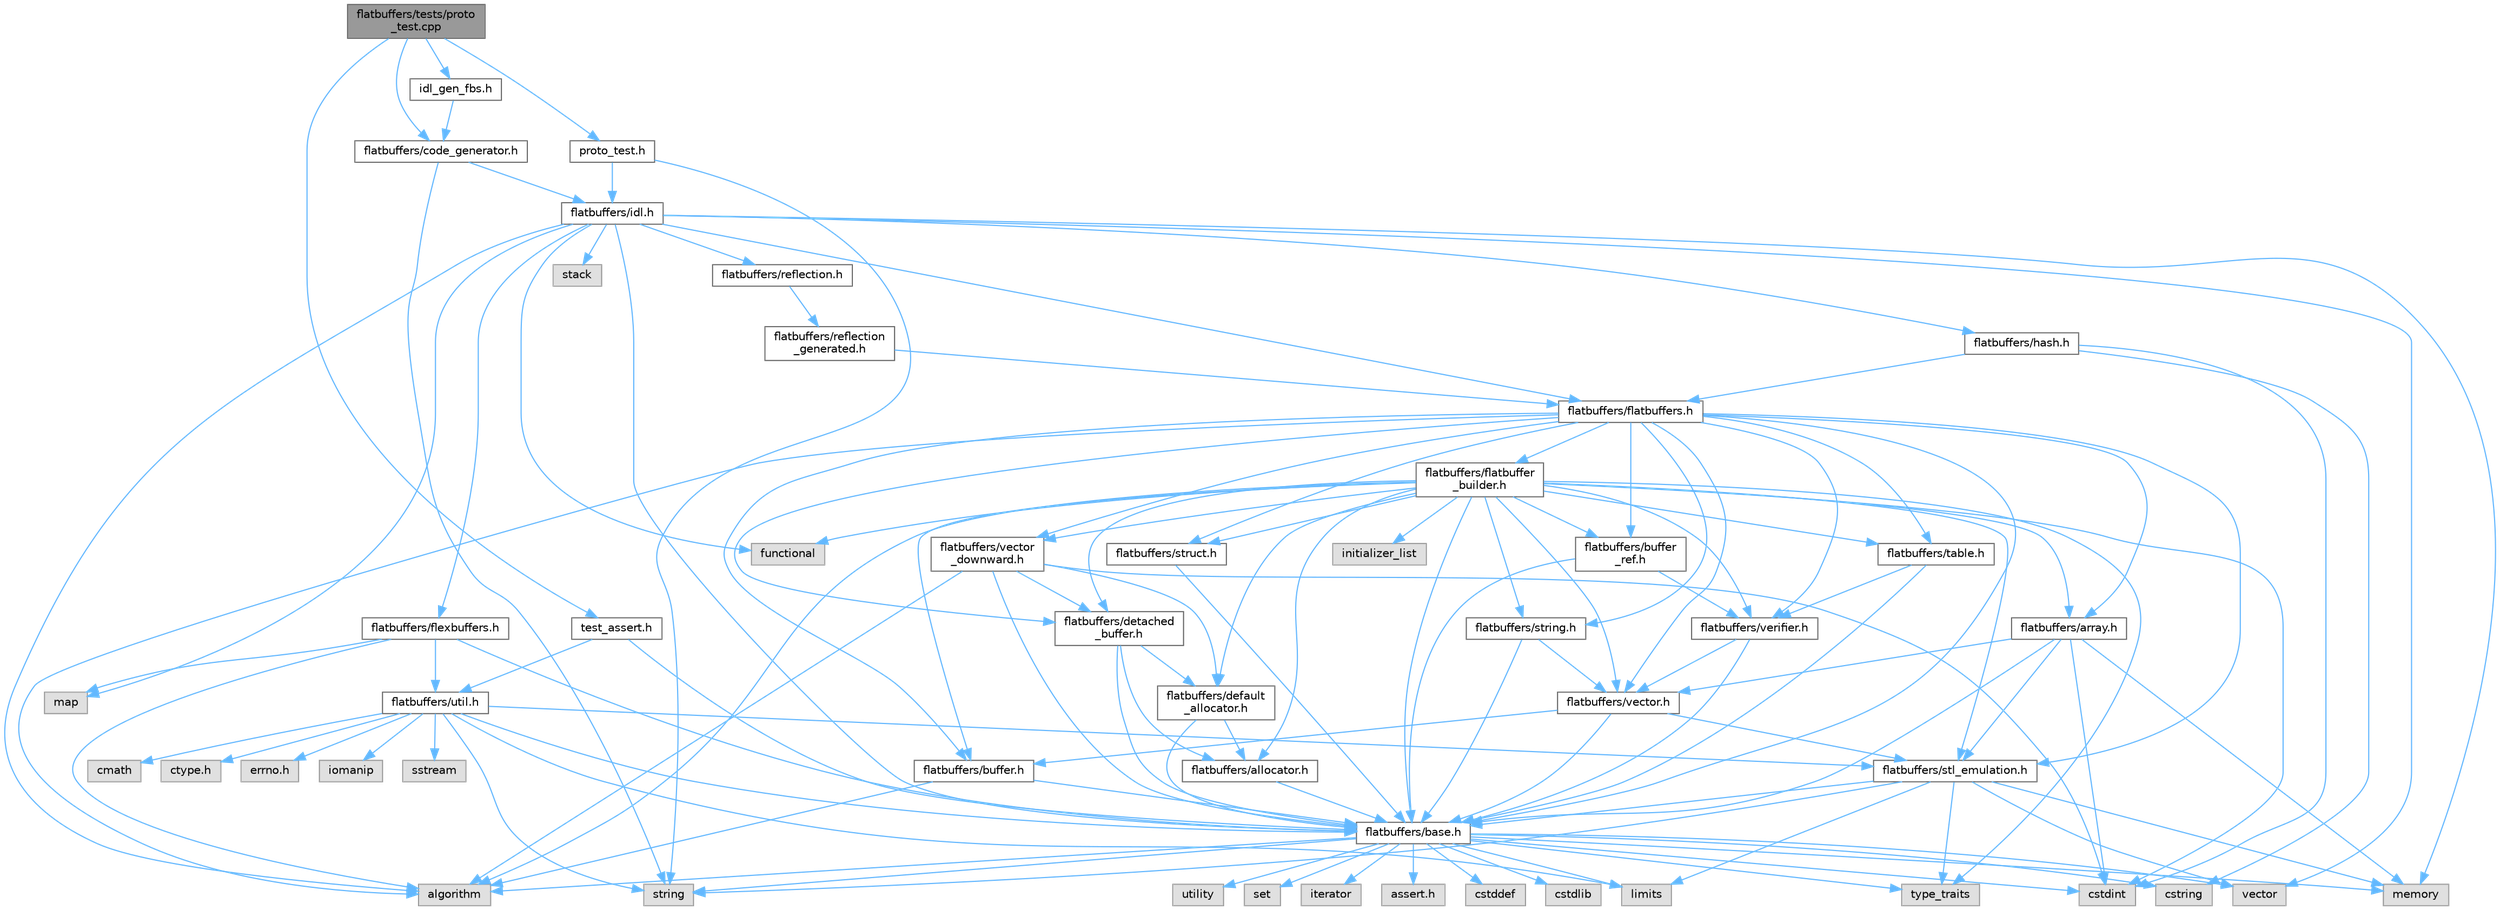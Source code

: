 digraph "flatbuffers/tests/proto_test.cpp"
{
 // LATEX_PDF_SIZE
  bgcolor="transparent";
  edge [fontname=Helvetica,fontsize=10,labelfontname=Helvetica,labelfontsize=10];
  node [fontname=Helvetica,fontsize=10,shape=box,height=0.2,width=0.4];
  Node1 [id="Node000001",label="flatbuffers/tests/proto\l_test.cpp",height=0.2,width=0.4,color="gray40", fillcolor="grey60", style="filled", fontcolor="black",tooltip=" "];
  Node1 -> Node2 [id="edge124_Node000001_Node000002",color="steelblue1",style="solid",tooltip=" "];
  Node2 [id="Node000002",label="proto_test.h",height=0.2,width=0.4,color="grey40", fillcolor="white", style="filled",URL="$proto__test_8h.html",tooltip=" "];
  Node2 -> Node3 [id="edge125_Node000002_Node000003",color="steelblue1",style="solid",tooltip=" "];
  Node3 [id="Node000003",label="flatbuffers/idl.h",height=0.2,width=0.4,color="grey40", fillcolor="white", style="filled",URL="$idl_8h.html",tooltip=" "];
  Node3 -> Node4 [id="edge126_Node000003_Node000004",color="steelblue1",style="solid",tooltip=" "];
  Node4 [id="Node000004",label="algorithm",height=0.2,width=0.4,color="grey60", fillcolor="#E0E0E0", style="filled",tooltip=" "];
  Node3 -> Node5 [id="edge127_Node000003_Node000005",color="steelblue1",style="solid",tooltip=" "];
  Node5 [id="Node000005",label="functional",height=0.2,width=0.4,color="grey60", fillcolor="#E0E0E0", style="filled",tooltip=" "];
  Node3 -> Node6 [id="edge128_Node000003_Node000006",color="steelblue1",style="solid",tooltip=" "];
  Node6 [id="Node000006",label="map",height=0.2,width=0.4,color="grey60", fillcolor="#E0E0E0", style="filled",tooltip=" "];
  Node3 -> Node7 [id="edge129_Node000003_Node000007",color="steelblue1",style="solid",tooltip=" "];
  Node7 [id="Node000007",label="memory",height=0.2,width=0.4,color="grey60", fillcolor="#E0E0E0", style="filled",tooltip=" "];
  Node3 -> Node8 [id="edge130_Node000003_Node000008",color="steelblue1",style="solid",tooltip=" "];
  Node8 [id="Node000008",label="stack",height=0.2,width=0.4,color="grey60", fillcolor="#E0E0E0", style="filled",tooltip=" "];
  Node3 -> Node9 [id="edge131_Node000003_Node000009",color="steelblue1",style="solid",tooltip=" "];
  Node9 [id="Node000009",label="vector",height=0.2,width=0.4,color="grey60", fillcolor="#E0E0E0", style="filled",tooltip=" "];
  Node3 -> Node10 [id="edge132_Node000003_Node000010",color="steelblue1",style="solid",tooltip=" "];
  Node10 [id="Node000010",label="flatbuffers/base.h",height=0.2,width=0.4,color="grey40", fillcolor="white", style="filled",URL="$base_8h.html",tooltip=" "];
  Node10 -> Node11 [id="edge133_Node000010_Node000011",color="steelblue1",style="solid",tooltip=" "];
  Node11 [id="Node000011",label="assert.h",height=0.2,width=0.4,color="grey60", fillcolor="#E0E0E0", style="filled",tooltip=" "];
  Node10 -> Node12 [id="edge134_Node000010_Node000012",color="steelblue1",style="solid",tooltip=" "];
  Node12 [id="Node000012",label="cstdint",height=0.2,width=0.4,color="grey60", fillcolor="#E0E0E0", style="filled",tooltip=" "];
  Node10 -> Node13 [id="edge135_Node000010_Node000013",color="steelblue1",style="solid",tooltip=" "];
  Node13 [id="Node000013",label="cstddef",height=0.2,width=0.4,color="grey60", fillcolor="#E0E0E0", style="filled",tooltip=" "];
  Node10 -> Node14 [id="edge136_Node000010_Node000014",color="steelblue1",style="solid",tooltip=" "];
  Node14 [id="Node000014",label="cstdlib",height=0.2,width=0.4,color="grey60", fillcolor="#E0E0E0", style="filled",tooltip=" "];
  Node10 -> Node15 [id="edge137_Node000010_Node000015",color="steelblue1",style="solid",tooltip=" "];
  Node15 [id="Node000015",label="cstring",height=0.2,width=0.4,color="grey60", fillcolor="#E0E0E0", style="filled",tooltip=" "];
  Node10 -> Node16 [id="edge138_Node000010_Node000016",color="steelblue1",style="solid",tooltip=" "];
  Node16 [id="Node000016",label="utility",height=0.2,width=0.4,color="grey60", fillcolor="#E0E0E0", style="filled",tooltip=" "];
  Node10 -> Node17 [id="edge139_Node000010_Node000017",color="steelblue1",style="solid",tooltip=" "];
  Node17 [id="Node000017",label="string",height=0.2,width=0.4,color="grey60", fillcolor="#E0E0E0", style="filled",tooltip=" "];
  Node10 -> Node18 [id="edge140_Node000010_Node000018",color="steelblue1",style="solid",tooltip=" "];
  Node18 [id="Node000018",label="type_traits",height=0.2,width=0.4,color="grey60", fillcolor="#E0E0E0", style="filled",tooltip=" "];
  Node10 -> Node9 [id="edge141_Node000010_Node000009",color="steelblue1",style="solid",tooltip=" "];
  Node10 -> Node19 [id="edge142_Node000010_Node000019",color="steelblue1",style="solid",tooltip=" "];
  Node19 [id="Node000019",label="set",height=0.2,width=0.4,color="grey60", fillcolor="#E0E0E0", style="filled",tooltip=" "];
  Node10 -> Node4 [id="edge143_Node000010_Node000004",color="steelblue1",style="solid",tooltip=" "];
  Node10 -> Node20 [id="edge144_Node000010_Node000020",color="steelblue1",style="solid",tooltip=" "];
  Node20 [id="Node000020",label="limits",height=0.2,width=0.4,color="grey60", fillcolor="#E0E0E0", style="filled",tooltip=" "];
  Node10 -> Node21 [id="edge145_Node000010_Node000021",color="steelblue1",style="solid",tooltip=" "];
  Node21 [id="Node000021",label="iterator",height=0.2,width=0.4,color="grey60", fillcolor="#E0E0E0", style="filled",tooltip=" "];
  Node10 -> Node7 [id="edge146_Node000010_Node000007",color="steelblue1",style="solid",tooltip=" "];
  Node3 -> Node22 [id="edge147_Node000003_Node000022",color="steelblue1",style="solid",tooltip=" "];
  Node22 [id="Node000022",label="flatbuffers/flatbuffers.h",height=0.2,width=0.4,color="grey40", fillcolor="white", style="filled",URL="$flatbuffers_8h.html",tooltip=" "];
  Node22 -> Node4 [id="edge148_Node000022_Node000004",color="steelblue1",style="solid",tooltip=" "];
  Node22 -> Node23 [id="edge149_Node000022_Node000023",color="steelblue1",style="solid",tooltip=" "];
  Node23 [id="Node000023",label="flatbuffers/array.h",height=0.2,width=0.4,color="grey40", fillcolor="white", style="filled",URL="$array_8h.html",tooltip=" "];
  Node23 -> Node12 [id="edge150_Node000023_Node000012",color="steelblue1",style="solid",tooltip=" "];
  Node23 -> Node7 [id="edge151_Node000023_Node000007",color="steelblue1",style="solid",tooltip=" "];
  Node23 -> Node10 [id="edge152_Node000023_Node000010",color="steelblue1",style="solid",tooltip=" "];
  Node23 -> Node24 [id="edge153_Node000023_Node000024",color="steelblue1",style="solid",tooltip=" "];
  Node24 [id="Node000024",label="flatbuffers/stl_emulation.h",height=0.2,width=0.4,color="grey40", fillcolor="white", style="filled",URL="$stl__emulation_8h.html",tooltip=" "];
  Node24 -> Node10 [id="edge154_Node000024_Node000010",color="steelblue1",style="solid",tooltip=" "];
  Node24 -> Node17 [id="edge155_Node000024_Node000017",color="steelblue1",style="solid",tooltip=" "];
  Node24 -> Node18 [id="edge156_Node000024_Node000018",color="steelblue1",style="solid",tooltip=" "];
  Node24 -> Node9 [id="edge157_Node000024_Node000009",color="steelblue1",style="solid",tooltip=" "];
  Node24 -> Node7 [id="edge158_Node000024_Node000007",color="steelblue1",style="solid",tooltip=" "];
  Node24 -> Node20 [id="edge159_Node000024_Node000020",color="steelblue1",style="solid",tooltip=" "];
  Node23 -> Node25 [id="edge160_Node000023_Node000025",color="steelblue1",style="solid",tooltip=" "];
  Node25 [id="Node000025",label="flatbuffers/vector.h",height=0.2,width=0.4,color="grey40", fillcolor="white", style="filled",URL="$vector_8h.html",tooltip=" "];
  Node25 -> Node10 [id="edge161_Node000025_Node000010",color="steelblue1",style="solid",tooltip=" "];
  Node25 -> Node26 [id="edge162_Node000025_Node000026",color="steelblue1",style="solid",tooltip=" "];
  Node26 [id="Node000026",label="flatbuffers/buffer.h",height=0.2,width=0.4,color="grey40", fillcolor="white", style="filled",URL="$buffer_8h.html",tooltip=" "];
  Node26 -> Node4 [id="edge163_Node000026_Node000004",color="steelblue1",style="solid",tooltip=" "];
  Node26 -> Node10 [id="edge164_Node000026_Node000010",color="steelblue1",style="solid",tooltip=" "];
  Node25 -> Node24 [id="edge165_Node000025_Node000024",color="steelblue1",style="solid",tooltip=" "];
  Node22 -> Node10 [id="edge166_Node000022_Node000010",color="steelblue1",style="solid",tooltip=" "];
  Node22 -> Node26 [id="edge167_Node000022_Node000026",color="steelblue1",style="solid",tooltip=" "];
  Node22 -> Node27 [id="edge168_Node000022_Node000027",color="steelblue1",style="solid",tooltip=" "];
  Node27 [id="Node000027",label="flatbuffers/buffer\l_ref.h",height=0.2,width=0.4,color="grey40", fillcolor="white", style="filled",URL="$buffer__ref_8h.html",tooltip=" "];
  Node27 -> Node10 [id="edge169_Node000027_Node000010",color="steelblue1",style="solid",tooltip=" "];
  Node27 -> Node28 [id="edge170_Node000027_Node000028",color="steelblue1",style="solid",tooltip=" "];
  Node28 [id="Node000028",label="flatbuffers/verifier.h",height=0.2,width=0.4,color="grey40", fillcolor="white", style="filled",URL="$verifier_8h.html",tooltip=" "];
  Node28 -> Node10 [id="edge171_Node000028_Node000010",color="steelblue1",style="solid",tooltip=" "];
  Node28 -> Node25 [id="edge172_Node000028_Node000025",color="steelblue1",style="solid",tooltip=" "];
  Node22 -> Node29 [id="edge173_Node000022_Node000029",color="steelblue1",style="solid",tooltip=" "];
  Node29 [id="Node000029",label="flatbuffers/detached\l_buffer.h",height=0.2,width=0.4,color="grey40", fillcolor="white", style="filled",URL="$detached__buffer_8h.html",tooltip=" "];
  Node29 -> Node30 [id="edge174_Node000029_Node000030",color="steelblue1",style="solid",tooltip=" "];
  Node30 [id="Node000030",label="flatbuffers/allocator.h",height=0.2,width=0.4,color="grey40", fillcolor="white", style="filled",URL="$allocator_8h.html",tooltip=" "];
  Node30 -> Node10 [id="edge175_Node000030_Node000010",color="steelblue1",style="solid",tooltip=" "];
  Node29 -> Node10 [id="edge176_Node000029_Node000010",color="steelblue1",style="solid",tooltip=" "];
  Node29 -> Node31 [id="edge177_Node000029_Node000031",color="steelblue1",style="solid",tooltip=" "];
  Node31 [id="Node000031",label="flatbuffers/default\l_allocator.h",height=0.2,width=0.4,color="grey40", fillcolor="white", style="filled",URL="$default__allocator_8h.html",tooltip=" "];
  Node31 -> Node30 [id="edge178_Node000031_Node000030",color="steelblue1",style="solid",tooltip=" "];
  Node31 -> Node10 [id="edge179_Node000031_Node000010",color="steelblue1",style="solid",tooltip=" "];
  Node22 -> Node32 [id="edge180_Node000022_Node000032",color="steelblue1",style="solid",tooltip=" "];
  Node32 [id="Node000032",label="flatbuffers/flatbuffer\l_builder.h",height=0.2,width=0.4,color="grey40", fillcolor="white", style="filled",URL="$flatbuffer__builder_8h.html",tooltip=" "];
  Node32 -> Node4 [id="edge181_Node000032_Node000004",color="steelblue1",style="solid",tooltip=" "];
  Node32 -> Node12 [id="edge182_Node000032_Node000012",color="steelblue1",style="solid",tooltip=" "];
  Node32 -> Node5 [id="edge183_Node000032_Node000005",color="steelblue1",style="solid",tooltip=" "];
  Node32 -> Node33 [id="edge184_Node000032_Node000033",color="steelblue1",style="solid",tooltip=" "];
  Node33 [id="Node000033",label="initializer_list",height=0.2,width=0.4,color="grey60", fillcolor="#E0E0E0", style="filled",tooltip=" "];
  Node32 -> Node18 [id="edge185_Node000032_Node000018",color="steelblue1",style="solid",tooltip=" "];
  Node32 -> Node30 [id="edge186_Node000032_Node000030",color="steelblue1",style="solid",tooltip=" "];
  Node32 -> Node23 [id="edge187_Node000032_Node000023",color="steelblue1",style="solid",tooltip=" "];
  Node32 -> Node10 [id="edge188_Node000032_Node000010",color="steelblue1",style="solid",tooltip=" "];
  Node32 -> Node26 [id="edge189_Node000032_Node000026",color="steelblue1",style="solid",tooltip=" "];
  Node32 -> Node27 [id="edge190_Node000032_Node000027",color="steelblue1",style="solid",tooltip=" "];
  Node32 -> Node31 [id="edge191_Node000032_Node000031",color="steelblue1",style="solid",tooltip=" "];
  Node32 -> Node29 [id="edge192_Node000032_Node000029",color="steelblue1",style="solid",tooltip=" "];
  Node32 -> Node24 [id="edge193_Node000032_Node000024",color="steelblue1",style="solid",tooltip=" "];
  Node32 -> Node34 [id="edge194_Node000032_Node000034",color="steelblue1",style="solid",tooltip=" "];
  Node34 [id="Node000034",label="flatbuffers/string.h",height=0.2,width=0.4,color="grey40", fillcolor="white", style="filled",URL="$string_8h.html",tooltip=" "];
  Node34 -> Node10 [id="edge195_Node000034_Node000010",color="steelblue1",style="solid",tooltip=" "];
  Node34 -> Node25 [id="edge196_Node000034_Node000025",color="steelblue1",style="solid",tooltip=" "];
  Node32 -> Node35 [id="edge197_Node000032_Node000035",color="steelblue1",style="solid",tooltip=" "];
  Node35 [id="Node000035",label="flatbuffers/struct.h",height=0.2,width=0.4,color="grey40", fillcolor="white", style="filled",URL="$struct_8h.html",tooltip=" "];
  Node35 -> Node10 [id="edge198_Node000035_Node000010",color="steelblue1",style="solid",tooltip=" "];
  Node32 -> Node36 [id="edge199_Node000032_Node000036",color="steelblue1",style="solid",tooltip=" "];
  Node36 [id="Node000036",label="flatbuffers/table.h",height=0.2,width=0.4,color="grey40", fillcolor="white", style="filled",URL="$table_8h.html",tooltip=" "];
  Node36 -> Node10 [id="edge200_Node000036_Node000010",color="steelblue1",style="solid",tooltip=" "];
  Node36 -> Node28 [id="edge201_Node000036_Node000028",color="steelblue1",style="solid",tooltip=" "];
  Node32 -> Node25 [id="edge202_Node000032_Node000025",color="steelblue1",style="solid",tooltip=" "];
  Node32 -> Node37 [id="edge203_Node000032_Node000037",color="steelblue1",style="solid",tooltip=" "];
  Node37 [id="Node000037",label="flatbuffers/vector\l_downward.h",height=0.2,width=0.4,color="grey40", fillcolor="white", style="filled",URL="$vector__downward_8h.html",tooltip=" "];
  Node37 -> Node4 [id="edge204_Node000037_Node000004",color="steelblue1",style="solid",tooltip=" "];
  Node37 -> Node12 [id="edge205_Node000037_Node000012",color="steelblue1",style="solid",tooltip=" "];
  Node37 -> Node10 [id="edge206_Node000037_Node000010",color="steelblue1",style="solid",tooltip=" "];
  Node37 -> Node31 [id="edge207_Node000037_Node000031",color="steelblue1",style="solid",tooltip=" "];
  Node37 -> Node29 [id="edge208_Node000037_Node000029",color="steelblue1",style="solid",tooltip=" "];
  Node32 -> Node28 [id="edge209_Node000032_Node000028",color="steelblue1",style="solid",tooltip=" "];
  Node22 -> Node24 [id="edge210_Node000022_Node000024",color="steelblue1",style="solid",tooltip=" "];
  Node22 -> Node34 [id="edge211_Node000022_Node000034",color="steelblue1",style="solid",tooltip=" "];
  Node22 -> Node35 [id="edge212_Node000022_Node000035",color="steelblue1",style="solid",tooltip=" "];
  Node22 -> Node36 [id="edge213_Node000022_Node000036",color="steelblue1",style="solid",tooltip=" "];
  Node22 -> Node25 [id="edge214_Node000022_Node000025",color="steelblue1",style="solid",tooltip=" "];
  Node22 -> Node37 [id="edge215_Node000022_Node000037",color="steelblue1",style="solid",tooltip=" "];
  Node22 -> Node28 [id="edge216_Node000022_Node000028",color="steelblue1",style="solid",tooltip=" "];
  Node3 -> Node38 [id="edge217_Node000003_Node000038",color="steelblue1",style="solid",tooltip=" "];
  Node38 [id="Node000038",label="flatbuffers/flexbuffers.h",height=0.2,width=0.4,color="grey40", fillcolor="white", style="filled",URL="$flexbuffers_8h.html",tooltip=" "];
  Node38 -> Node4 [id="edge218_Node000038_Node000004",color="steelblue1",style="solid",tooltip=" "];
  Node38 -> Node6 [id="edge219_Node000038_Node000006",color="steelblue1",style="solid",tooltip=" "];
  Node38 -> Node10 [id="edge220_Node000038_Node000010",color="steelblue1",style="solid",tooltip=" "];
  Node38 -> Node39 [id="edge221_Node000038_Node000039",color="steelblue1",style="solid",tooltip=" "];
  Node39 [id="Node000039",label="flatbuffers/util.h",height=0.2,width=0.4,color="grey40", fillcolor="white", style="filled",URL="$util_8h.html",tooltip=" "];
  Node39 -> Node40 [id="edge222_Node000039_Node000040",color="steelblue1",style="solid",tooltip=" "];
  Node40 [id="Node000040",label="ctype.h",height=0.2,width=0.4,color="grey60", fillcolor="#E0E0E0", style="filled",tooltip=" "];
  Node39 -> Node41 [id="edge223_Node000039_Node000041",color="steelblue1",style="solid",tooltip=" "];
  Node41 [id="Node000041",label="errno.h",height=0.2,width=0.4,color="grey60", fillcolor="#E0E0E0", style="filled",tooltip=" "];
  Node39 -> Node10 [id="edge224_Node000039_Node000010",color="steelblue1",style="solid",tooltip=" "];
  Node39 -> Node24 [id="edge225_Node000039_Node000024",color="steelblue1",style="solid",tooltip=" "];
  Node39 -> Node42 [id="edge226_Node000039_Node000042",color="steelblue1",style="solid",tooltip=" "];
  Node42 [id="Node000042",label="iomanip",height=0.2,width=0.4,color="grey60", fillcolor="#E0E0E0", style="filled",tooltip=" "];
  Node39 -> Node43 [id="edge227_Node000039_Node000043",color="steelblue1",style="solid",tooltip=" "];
  Node43 [id="Node000043",label="sstream",height=0.2,width=0.4,color="grey60", fillcolor="#E0E0E0", style="filled",tooltip=" "];
  Node39 -> Node44 [id="edge228_Node000039_Node000044",color="steelblue1",style="solid",tooltip=" "];
  Node44 [id="Node000044",label="cmath",height=0.2,width=0.4,color="grey60", fillcolor="#E0E0E0", style="filled",tooltip=" "];
  Node39 -> Node20 [id="edge229_Node000039_Node000020",color="steelblue1",style="solid",tooltip=" "];
  Node39 -> Node17 [id="edge230_Node000039_Node000017",color="steelblue1",style="solid",tooltip=" "];
  Node3 -> Node45 [id="edge231_Node000003_Node000045",color="steelblue1",style="solid",tooltip=" "];
  Node45 [id="Node000045",label="flatbuffers/hash.h",height=0.2,width=0.4,color="grey40", fillcolor="white", style="filled",URL="$hash_8h.html",tooltip=" "];
  Node45 -> Node12 [id="edge232_Node000045_Node000012",color="steelblue1",style="solid",tooltip=" "];
  Node45 -> Node15 [id="edge233_Node000045_Node000015",color="steelblue1",style="solid",tooltip=" "];
  Node45 -> Node22 [id="edge234_Node000045_Node000022",color="steelblue1",style="solid",tooltip=" "];
  Node3 -> Node46 [id="edge235_Node000003_Node000046",color="steelblue1",style="solid",tooltip=" "];
  Node46 [id="Node000046",label="flatbuffers/reflection.h",height=0.2,width=0.4,color="grey40", fillcolor="white", style="filled",URL="$reflection_8h.html",tooltip=" "];
  Node46 -> Node47 [id="edge236_Node000046_Node000047",color="steelblue1",style="solid",tooltip=" "];
  Node47 [id="Node000047",label="flatbuffers/reflection\l_generated.h",height=0.2,width=0.4,color="grey40", fillcolor="white", style="filled",URL="$reflection__generated_8h.html",tooltip=" "];
  Node47 -> Node22 [id="edge237_Node000047_Node000022",color="steelblue1",style="solid",tooltip=" "];
  Node2 -> Node17 [id="edge238_Node000002_Node000017",color="steelblue1",style="solid",tooltip=" "];
  Node1 -> Node48 [id="edge239_Node000001_Node000048",color="steelblue1",style="solid",tooltip=" "];
  Node48 [id="Node000048",label="flatbuffers/code_generator.h",height=0.2,width=0.4,color="grey40", fillcolor="white", style="filled",URL="$code__generator_8h.html",tooltip=" "];
  Node48 -> Node17 [id="edge240_Node000048_Node000017",color="steelblue1",style="solid",tooltip=" "];
  Node48 -> Node3 [id="edge241_Node000048_Node000003",color="steelblue1",style="solid",tooltip=" "];
  Node1 -> Node49 [id="edge242_Node000001_Node000049",color="steelblue1",style="solid",tooltip=" "];
  Node49 [id="Node000049",label="idl_gen_fbs.h",height=0.2,width=0.4,color="grey40", fillcolor="white", style="filled",URL="$idl__gen__fbs_8h.html",tooltip=" "];
  Node49 -> Node48 [id="edge243_Node000049_Node000048",color="steelblue1",style="solid",tooltip=" "];
  Node1 -> Node50 [id="edge244_Node000001_Node000050",color="steelblue1",style="solid",tooltip=" "];
  Node50 [id="Node000050",label="test_assert.h",height=0.2,width=0.4,color="grey40", fillcolor="white", style="filled",URL="$test__assert_8h.html",tooltip=" "];
  Node50 -> Node10 [id="edge245_Node000050_Node000010",color="steelblue1",style="solid",tooltip=" "];
  Node50 -> Node39 [id="edge246_Node000050_Node000039",color="steelblue1",style="solid",tooltip=" "];
}
